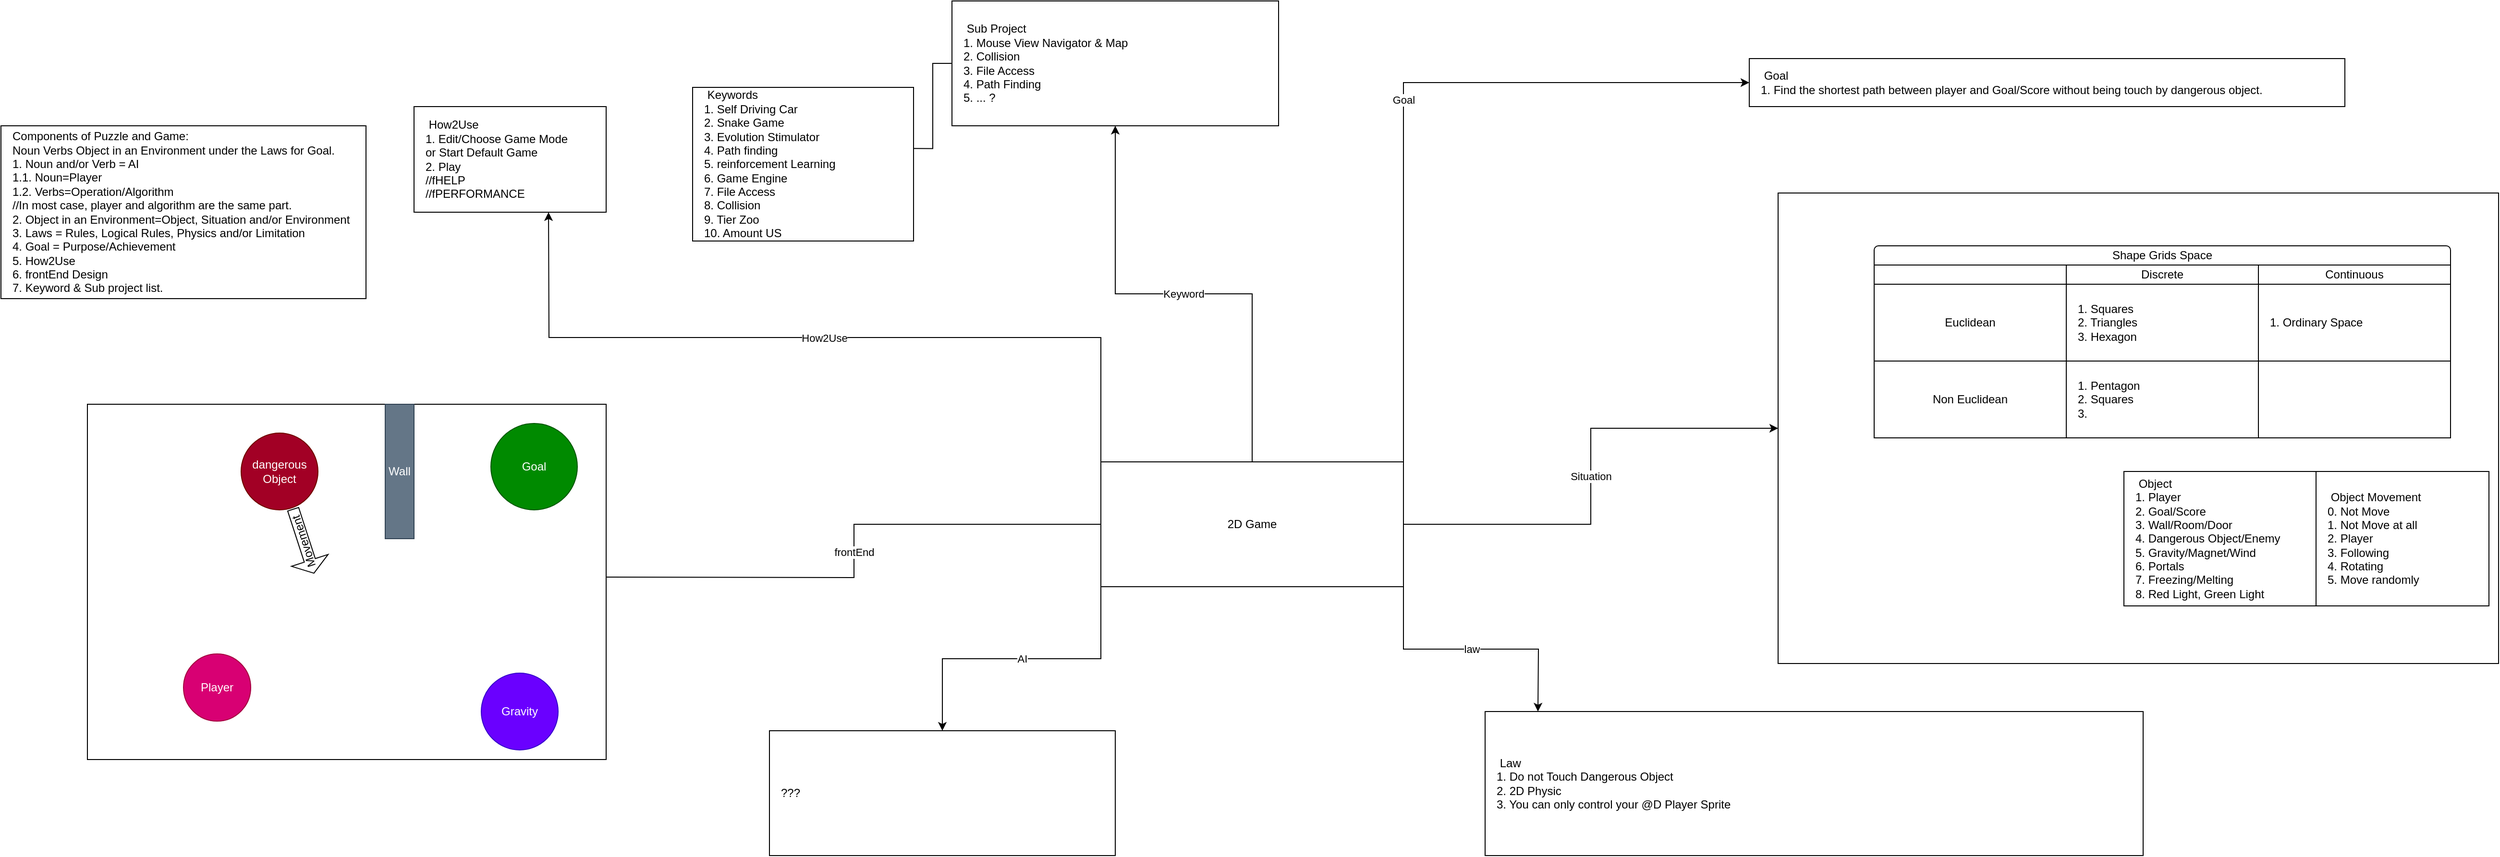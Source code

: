 <mxfile version="17.4.0" type="github">
  <diagram id="-PNdPaAjFeKxy-EOOfYA" name="Page-1">
    <mxGraphModel dx="2600" dy="1600" grid="1" gridSize="10" guides="1" tooltips="1" connect="1" arrows="1" fold="1" page="1" pageScale="1" pageWidth="850" pageHeight="1100" math="0" shadow="0">
      <root>
        <mxCell id="0" />
        <mxCell id="1" parent="0" />
        <mxCell id="P5UM7dJKwEBTCQnFjk82-1" value="&lt;span style=&quot;white-space: pre&quot;&gt; Goal&lt;/span&gt;&lt;br&gt;&lt;span style=&quot;white-space: pre&quot;&gt;1. Find the shortest path between player and Goal/Score without being touch by dangerous object.&lt;/span&gt;" style="rounded=0;whiteSpace=wrap;html=1;align=left;spacingLeft=10;" parent="1" vertex="1">
          <mxGeometry x="1550" y="120" width="620" height="50" as="geometry" />
        </mxCell>
        <mxCell id="cbbvz8Gn4PUxDW_Qx6Ab-12" style="edgeStyle=orthogonalEdgeStyle;rounded=0;orthogonalLoop=1;jettySize=auto;html=1;entryX=1.001;entryY=0.398;entryDx=0;entryDy=0;entryPerimeter=0;endArrow=none;endFill=0;" edge="1" parent="1" source="P5UM7dJKwEBTCQnFjk82-18" target="P5UM7dJKwEBTCQnFjk82-17">
          <mxGeometry relative="1" as="geometry" />
        </mxCell>
        <mxCell id="P5UM7dJKwEBTCQnFjk82-18" value="&lt;span style=&quot;white-space: pre&quot;&gt; Sub Project&lt;br&gt;1. Mouse View Navigator &amp;amp; Map&lt;br&gt;2. Collision&lt;br&gt;3. File Access&lt;br/&gt;4. Path Finding&lt;br&gt;5. ... ?&lt;br&gt;&lt;/span&gt;" style="rounded=0;whiteSpace=wrap;html=1;align=left;spacingLeft=10;" parent="1" vertex="1">
          <mxGeometry x="720" y="60" width="340" height="130" as="geometry" />
        </mxCell>
        <mxCell id="cbbvz8Gn4PUxDW_Qx6Ab-2" value="&lt;span&gt; Components of Puzzle and Game:&lt;br&gt;Noun Verbs Object in an Environment under the Laws for Goal.&lt;br&gt;1. Noun and/or Verb = AI&lt;br&gt;1.1. Noun=Player&lt;br&gt;1.2. Verbs=Operation/Algorithm&lt;br&gt;//In most case, player and algorithm are the same part.&lt;br&gt;2. Object in an Environment=Object, Situation and/or Environment&lt;br&gt;3. Laws = Rules, Logical Rules, Physics and/or Limitation&lt;br&gt;4. Goal = Purpose/Achievement&lt;br&gt;&lt;/span&gt;&lt;span&gt;5. How2Use&lt;/span&gt;&lt;br&gt;&lt;span&gt;6. frontEnd Design&lt;/span&gt;&lt;br&gt;&lt;span&gt;7. Keyword &amp;amp; Sub project list.&lt;/span&gt;&lt;span&gt;&lt;br&gt;&lt;/span&gt;" style="rounded=0;whiteSpace=wrap;html=1;align=left;spacingLeft=10;" vertex="1" parent="1">
          <mxGeometry x="-270" y="190" width="380" height="180" as="geometry" />
        </mxCell>
        <mxCell id="cbbvz8Gn4PUxDW_Qx6Ab-7" value="Situation" style="edgeStyle=orthogonalEdgeStyle;rounded=0;orthogonalLoop=1;jettySize=auto;html=1;" edge="1" parent="1" source="cbbvz8Gn4PUxDW_Qx6Ab-3" target="cbbvz8Gn4PUxDW_Qx6Ab-5">
          <mxGeometry relative="1" as="geometry" />
        </mxCell>
        <mxCell id="cbbvz8Gn4PUxDW_Qx6Ab-9" value="Goal" style="edgeStyle=orthogonalEdgeStyle;rounded=0;orthogonalLoop=1;jettySize=auto;html=1;exitX=1;exitY=0;exitDx=0;exitDy=0;entryX=0;entryY=0.5;entryDx=0;entryDy=0;" edge="1" parent="1" source="cbbvz8Gn4PUxDW_Qx6Ab-3" target="P5UM7dJKwEBTCQnFjk82-1">
          <mxGeometry relative="1" as="geometry" />
        </mxCell>
        <mxCell id="cbbvz8Gn4PUxDW_Qx6Ab-10" value="Keyword" style="edgeStyle=orthogonalEdgeStyle;rounded=0;orthogonalLoop=1;jettySize=auto;html=1;exitX=0.5;exitY=0;exitDx=0;exitDy=0;entryX=0.5;entryY=1;entryDx=0;entryDy=0;" edge="1" parent="1" source="cbbvz8Gn4PUxDW_Qx6Ab-3" target="P5UM7dJKwEBTCQnFjk82-18">
          <mxGeometry relative="1" as="geometry" />
        </mxCell>
        <mxCell id="cbbvz8Gn4PUxDW_Qx6Ab-13" value="frontEnd" style="edgeStyle=orthogonalEdgeStyle;rounded=0;orthogonalLoop=1;jettySize=auto;html=1;endArrow=none;endFill=0;" edge="1" parent="1" source="cbbvz8Gn4PUxDW_Qx6Ab-3">
          <mxGeometry relative="1" as="geometry">
            <mxPoint x="360" y="660" as="targetPoint" />
          </mxGeometry>
        </mxCell>
        <mxCell id="cbbvz8Gn4PUxDW_Qx6Ab-14" value="How2Use" style="edgeStyle=orthogonalEdgeStyle;rounded=0;orthogonalLoop=1;jettySize=auto;html=1;exitX=0;exitY=0;exitDx=0;exitDy=0;endArrow=classic;endFill=1;" edge="1" parent="1" source="cbbvz8Gn4PUxDW_Qx6Ab-3">
          <mxGeometry relative="1" as="geometry">
            <mxPoint x="300" y="280" as="targetPoint" />
          </mxGeometry>
        </mxCell>
        <mxCell id="cbbvz8Gn4PUxDW_Qx6Ab-16" value="law" style="edgeStyle=orthogonalEdgeStyle;rounded=0;orthogonalLoop=1;jettySize=auto;html=1;exitX=1;exitY=1;exitDx=0;exitDy=0;endArrow=classic;endFill=1;" edge="1" parent="1" source="cbbvz8Gn4PUxDW_Qx6Ab-3">
          <mxGeometry relative="1" as="geometry">
            <mxPoint x="1330.0" y="800" as="targetPoint" />
          </mxGeometry>
        </mxCell>
        <mxCell id="cbbvz8Gn4PUxDW_Qx6Ab-18" value="AI" style="edgeStyle=orthogonalEdgeStyle;rounded=0;orthogonalLoop=1;jettySize=auto;html=1;exitX=0;exitY=1;exitDx=0;exitDy=0;endArrow=classic;endFill=1;entryX=0.5;entryY=0;entryDx=0;entryDy=0;" edge="1" parent="1" source="cbbvz8Gn4PUxDW_Qx6Ab-3" target="cbbvz8Gn4PUxDW_Qx6Ab-19">
          <mxGeometry relative="1" as="geometry">
            <mxPoint x="880" y="800" as="targetPoint" />
          </mxGeometry>
        </mxCell>
        <mxCell id="cbbvz8Gn4PUxDW_Qx6Ab-3" value="2D Game" style="rounded=0;whiteSpace=wrap;html=1;" vertex="1" parent="1">
          <mxGeometry x="875" y="540" width="315" height="130" as="geometry" />
        </mxCell>
        <mxCell id="cbbvz8Gn4PUxDW_Qx6Ab-4" value="" style="group" vertex="1" connectable="0" parent="1">
          <mxGeometry x="-180" y="480" width="540" height="370" as="geometry" />
        </mxCell>
        <mxCell id="P5UM7dJKwEBTCQnFjk82-2" value="" style="rounded=0;whiteSpace=wrap;html=1;align=left;spacingLeft=10;" parent="cbbvz8Gn4PUxDW_Qx6Ab-4" vertex="1">
          <mxGeometry width="540" height="370" as="geometry" />
        </mxCell>
        <mxCell id="P5UM7dJKwEBTCQnFjk82-3" value="Player" style="ellipse;whiteSpace=wrap;html=1;aspect=fixed;fillColor=#d80073;fontColor=#ffffff;strokeColor=#A50040;" parent="cbbvz8Gn4PUxDW_Qx6Ab-4" vertex="1">
          <mxGeometry x="100" y="260" width="70" height="70" as="geometry" />
        </mxCell>
        <mxCell id="P5UM7dJKwEBTCQnFjk82-4" value="Goal" style="ellipse;whiteSpace=wrap;html=1;aspect=fixed;fillColor=#008a00;fontColor=#ffffff;strokeColor=#005700;" parent="cbbvz8Gn4PUxDW_Qx6Ab-4" vertex="1">
          <mxGeometry x="420" y="20" width="90" height="90" as="geometry" />
        </mxCell>
        <mxCell id="P5UM7dJKwEBTCQnFjk82-5" value="dangerous Object" style="ellipse;whiteSpace=wrap;html=1;aspect=fixed;fillColor=#a20025;fontColor=#ffffff;strokeColor=#6F0000;" parent="cbbvz8Gn4PUxDW_Qx6Ab-4" vertex="1">
          <mxGeometry x="160" y="30" width="80" height="80" as="geometry" />
        </mxCell>
        <mxCell id="P5UM7dJKwEBTCQnFjk82-9" value="Movement" style="shape=singleArrow;direction=west;whiteSpace=wrap;html=1;rotation=-108;" parent="cbbvz8Gn4PUxDW_Qx6Ab-4" vertex="1">
          <mxGeometry x="190" y="122.64" width="70" height="40" as="geometry" />
        </mxCell>
        <mxCell id="P5UM7dJKwEBTCQnFjk82-10" value="Gravity" style="ellipse;whiteSpace=wrap;html=1;aspect=fixed;fillColor=#6a00ff;fontColor=#ffffff;strokeColor=#3700CC;" parent="cbbvz8Gn4PUxDW_Qx6Ab-4" vertex="1">
          <mxGeometry x="410" y="280" width="80" height="80" as="geometry" />
        </mxCell>
        <mxCell id="P5UM7dJKwEBTCQnFjk82-11" value="Wall" style="rounded=0;whiteSpace=wrap;html=1;fillColor=#647687;fontColor=#ffffff;strokeColor=#314354;" parent="cbbvz8Gn4PUxDW_Qx6Ab-4" vertex="1">
          <mxGeometry x="310" width="30" height="140" as="geometry" />
        </mxCell>
        <mxCell id="cbbvz8Gn4PUxDW_Qx6Ab-6" value="" style="group" vertex="1" connectable="0" parent="1">
          <mxGeometry x="1580" y="260" width="750" height="490" as="geometry" />
        </mxCell>
        <mxCell id="cbbvz8Gn4PUxDW_Qx6Ab-5" value="" style="rounded=0;whiteSpace=wrap;html=1;" vertex="1" parent="cbbvz8Gn4PUxDW_Qx6Ab-6">
          <mxGeometry width="750" height="490" as="geometry" />
        </mxCell>
        <mxCell id="P5UM7dJKwEBTCQnFjk82-19" value="" style="group" parent="cbbvz8Gn4PUxDW_Qx6Ab-6" vertex="1" connectable="0">
          <mxGeometry x="100" y="55" width="600" height="200" as="geometry" />
        </mxCell>
        <mxCell id="P5UM7dJKwEBTCQnFjk82-20" value="Shape Grids Space" style="rounded=1;whiteSpace=wrap;html=1;fontSize=12;fillColor=#FFFFFF;spacingTop=-10;" parent="P5UM7dJKwEBTCQnFjk82-19" vertex="1">
          <mxGeometry width="600" height="30" as="geometry" />
        </mxCell>
        <mxCell id="P5UM7dJKwEBTCQnFjk82-21" value="Discrete" style="rounded=0;whiteSpace=wrap;html=1;fontSize=12;fillColor=#FFFFFF;" parent="P5UM7dJKwEBTCQnFjk82-19" vertex="1">
          <mxGeometry x="200" y="20" width="200" height="20" as="geometry" />
        </mxCell>
        <mxCell id="P5UM7dJKwEBTCQnFjk82-22" value="Continuous" style="rounded=0;whiteSpace=wrap;html=1;fontSize=12;fillColor=#FFFFFF;" parent="P5UM7dJKwEBTCQnFjk82-19" vertex="1">
          <mxGeometry x="400" y="20" width="200" height="20" as="geometry" />
        </mxCell>
        <mxCell id="P5UM7dJKwEBTCQnFjk82-23" value="Euclidean" style="rounded=0;whiteSpace=wrap;html=1;fontSize=12;fillColor=#FFFFFF;" parent="P5UM7dJKwEBTCQnFjk82-19" vertex="1">
          <mxGeometry y="40" width="200" height="80" as="geometry" />
        </mxCell>
        <mxCell id="P5UM7dJKwEBTCQnFjk82-24" value="Non Euclidean" style="rounded=0;whiteSpace=wrap;html=1;fontSize=12;fillColor=#FFFFFF;" parent="P5UM7dJKwEBTCQnFjk82-19" vertex="1">
          <mxGeometry y="120" width="200" height="80" as="geometry" />
        </mxCell>
        <mxCell id="P5UM7dJKwEBTCQnFjk82-25" value="1. Squares&lt;br style=&quot;font-size: 12px;&quot;&gt;2. Triangles&lt;br style=&quot;font-size: 12px;&quot;&gt;3. Hexagon" style="rounded=0;whiteSpace=wrap;html=1;fontSize=12;fillColor=#FFFFFF;align=left;spacingLeft=10;" parent="P5UM7dJKwEBTCQnFjk82-19" vertex="1">
          <mxGeometry x="200" y="40" width="200" height="80" as="geometry" />
        </mxCell>
        <mxCell id="P5UM7dJKwEBTCQnFjk82-26" value="1. Pentagon&lt;br style=&quot;font-size: 12px;&quot;&gt;2. Squares&lt;br style=&quot;font-size: 12px;&quot;&gt;3.&amp;nbsp;" style="rounded=0;whiteSpace=wrap;html=1;fontSize=12;fillColor=#FFFFFF;align=left;spacingLeft=10;" parent="P5UM7dJKwEBTCQnFjk82-19" vertex="1">
          <mxGeometry x="200" y="120" width="200" height="80" as="geometry" />
        </mxCell>
        <mxCell id="P5UM7dJKwEBTCQnFjk82-27" value="1. Ordinary Space" style="rounded=0;whiteSpace=wrap;html=1;fontSize=12;fillColor=#FFFFFF;align=left;spacingLeft=10;" parent="P5UM7dJKwEBTCQnFjk82-19" vertex="1">
          <mxGeometry x="400" y="40" width="200" height="80" as="geometry" />
        </mxCell>
        <mxCell id="P5UM7dJKwEBTCQnFjk82-28" value="" style="rounded=0;whiteSpace=wrap;html=1;fontSize=12;fillColor=#FFFFFF;align=left;spacingLeft=10;" parent="P5UM7dJKwEBTCQnFjk82-19" vertex="1">
          <mxGeometry x="400" y="120" width="200" height="80" as="geometry" />
        </mxCell>
        <mxCell id="P5UM7dJKwEBTCQnFjk82-29" value="" style="rounded=0;whiteSpace=wrap;html=1;fontSize=12;fillColor=#FFFFFF;" parent="P5UM7dJKwEBTCQnFjk82-19" vertex="1">
          <mxGeometry y="20" width="200" height="20" as="geometry" />
        </mxCell>
        <mxCell id="cbbvz8Gn4PUxDW_Qx6Ab-1" value="" style="group" vertex="1" connectable="0" parent="cbbvz8Gn4PUxDW_Qx6Ab-6">
          <mxGeometry x="360" y="290" width="380" height="140" as="geometry" />
        </mxCell>
        <mxCell id="P5UM7dJKwEBTCQnFjk82-15" value="&lt;span style=&quot;white-space: pre&quot;&gt; &lt;/span&gt;Object&lt;br&gt;1. Player&lt;br&gt;2. Goal/Score&lt;br&gt;3. Wall/Room/Door&lt;br&gt;4. Dangerous Object/Enemy&lt;br&gt;5. Gravity/Magnet/Wind&lt;br&gt;6. Portals&lt;br&gt;7. Freezing/Melting&lt;br&gt;8. Red Light, Green Light" style="rounded=0;whiteSpace=wrap;html=1;align=left;spacingLeft=10;" parent="cbbvz8Gn4PUxDW_Qx6Ab-1" vertex="1">
          <mxGeometry width="200" height="140" as="geometry" />
        </mxCell>
        <mxCell id="P5UM7dJKwEBTCQnFjk82-16" value="&lt;span style=&quot;white-space: pre&quot;&gt; Object Movement&lt;br&gt;0. Not Move&lt;br&gt;1. Not Move at all&lt;br&gt;2. Player&lt;br&gt;3. Following&lt;br&gt;4. Rotating&lt;br&gt;5. Move randomly&lt;br&gt;&lt;/span&gt;" style="rounded=0;whiteSpace=wrap;html=1;align=left;spacingLeft=10;" parent="cbbvz8Gn4PUxDW_Qx6Ab-1" vertex="1">
          <mxGeometry x="200" width="180" height="140" as="geometry" />
        </mxCell>
        <mxCell id="P5UM7dJKwEBTCQnFjk82-17" value="&lt;span style=&quot;white-space: pre&quot;&gt; Keywords&lt;/span&gt;&lt;br&gt;&lt;span style=&quot;white-space: pre&quot;&gt;1. Self Driving Car&lt;/span&gt;&lt;br&gt;&lt;span style=&quot;white-space: pre&quot;&gt;2. Snake Game&lt;/span&gt;&lt;br&gt;&lt;span style=&quot;white-space: pre&quot;&gt;3. Evolution Stimulator&lt;/span&gt;&lt;br&gt;&lt;span style=&quot;white-space: pre&quot;&gt;4. Path finding&lt;/span&gt;&lt;br&gt;&lt;span style=&quot;white-space: pre&quot;&gt;5. reinforcement Learning&lt;/span&gt;&lt;br&gt;&lt;span style=&quot;white-space: pre&quot;&gt;6. Game Engine&lt;/span&gt;&lt;br&gt;&lt;span style=&quot;white-space: pre&quot;&gt;7. File Access&lt;/span&gt;&lt;br&gt;&lt;span style=&quot;white-space: pre&quot;&gt;8. Collision&lt;/span&gt;&lt;br&gt;&lt;span style=&quot;white-space: pre&quot;&gt;9. Tier Zoo&lt;/span&gt;&lt;br/&gt;&lt;span style=&quot;white-space: pre&quot;&gt;10. Amount&lt;/span&gt;&amp;nbsp;US" style="rounded=0;whiteSpace=wrap;html=1;align=left;spacingLeft=10;" parent="1" vertex="1">
          <mxGeometry x="450" y="150" width="230" height="160" as="geometry" />
        </mxCell>
        <mxCell id="cbbvz8Gn4PUxDW_Qx6Ab-15" value="&lt;span style=&quot;white-space: pre&quot;&gt;	How2Use&lt;br/&gt;1. Edit/Choose Game Mode&lt;br/&gt;or Start Default Game&lt;br/&gt;2. Play&lt;br/&gt;//fHELP&lt;br/&gt;//fPERFORMANCE&lt;br/&gt;&lt;/span&gt;" style="rounded=0;whiteSpace=wrap;html=1;align=left;spacingLeft=10;" vertex="1" parent="1">
          <mxGeometry x="160" y="170" width="200" height="110" as="geometry" />
        </mxCell>
        <mxCell id="cbbvz8Gn4PUxDW_Qx6Ab-17" value="&lt;span style=&quot;white-space: pre&quot;&gt;	&lt;/span&gt;Law&lt;br&gt;1. Do not Touch Dangerous Object&lt;br&gt;2. 2D Physic&lt;br&gt;3. You can only control your @D Player Sprite" style="rounded=0;whiteSpace=wrap;html=1;align=left;spacingLeft=10;" vertex="1" parent="1">
          <mxGeometry x="1275" y="800" width="685" height="150" as="geometry" />
        </mxCell>
        <mxCell id="cbbvz8Gn4PUxDW_Qx6Ab-19" value="???" style="rounded=0;whiteSpace=wrap;html=1;align=left;spacingLeft=10;" vertex="1" parent="1">
          <mxGeometry x="530" y="820" width="360" height="130" as="geometry" />
        </mxCell>
      </root>
    </mxGraphModel>
  </diagram>
</mxfile>
